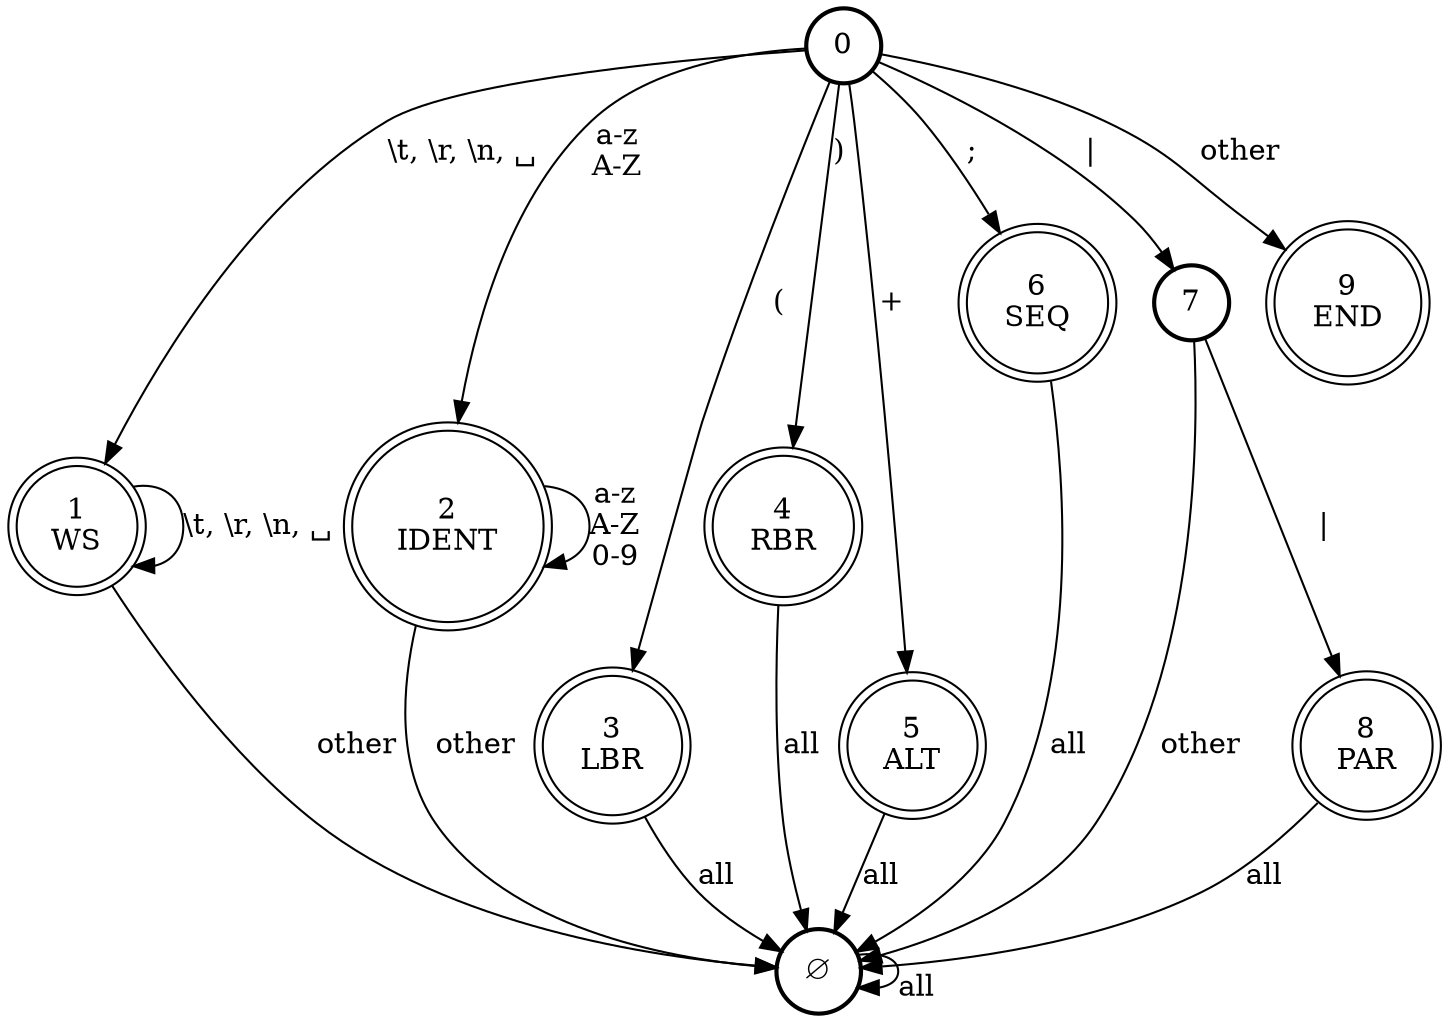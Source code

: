 digraph lexical_recognizer {
    -1 -> -1 [label="\nall"]
    0 -> 1 [label="\\t, \\r, \\n, ␣"]
    0 -> 2 [label="a-z\nA-Z"]
    0 -> 3 [label="("]
    0 -> 4 [label=")"]
    0 -> 5 [label="+"]
    0 -> 6 [label=";"]
    0 -> 7 [label="|"]
    0 -> 9 [label="other"]
    1 -> -1 [label="other"]
    1 -> 1 [label="\\t, \\r, \\n, ␣"]
    2 -> -1 [label="other"]
    2 -> 2 [label="a-z\nA-Z\n0-9"]
    3 -> -1 [label="all"]
    4 -> -1 [label="all"]
    5 -> -1 [label="all"]
    6 -> -1 [label="all"]
    7 -> 8 [label="|"]
    7 -> -1 [label="other"]
    8 -> -1 [label="all"]
    
    -1 [shape=circle,penwidth=2,label="∅"]
    0 [shape=circle,penwidth=2]
    1 [shape=doublecircle,label="1\nWS"]
    2 [shape=doublecircle,label="2\nIDENT"]
    3 [shape=doublecircle,label="3\nLBR"]
    4 [shape=doublecircle,label="4\nRBR"]
    5 [shape=doublecircle,label="5\nALT"]
    6 [shape=doublecircle,label="6\nSEQ"]
    7 [shape=circle,penwidth=2]
    8 [shape=doublecircle,label="8\nPAR"]
    9 [shape=doublecircle,label="9\nEND"]
}